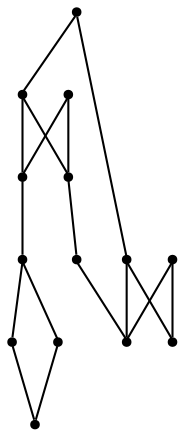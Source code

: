 graph {
  node [shape=point,comment="{\"directed\":false,\"doi\":\"10.1007/978-3-642-11805-0_9\",\"figure\":\"9 (1)\"}"]

  v0 [pos="1099.9804964109908,1709.446238847212"]
  v1 [pos="1110.4424541207247,2103.777061947909"]
  v2 [pos="1039.7023329269055,2103.777061947909"]
  v3 [pos="985.8622850285019,1830.9529110995204"]
  v4 [pos="1031.0125391050826,1765.4916080128055"]
  v5 [pos="872.3195354018101,2038.3199565540656"]
  v6 [pos="820.2516354849172,1886.9982484644106"]
  v7 [pos="801.5793983015903,2038.3199565540656"]
  v8 [pos="775.2056319569432,1952.5043587424534"]
  v9 [pos="766.849411259141,1913.0056588606399"]
  v10 [pos="745.9964224793189,1709.4462388472125"]
  v11 [pos="712.0044606053552,1986.7553701227357"]
  v12 [pos="652.2141623297402,1709.4462388472125"]
  v13 [pos="643.7036654538886,2103.777061947909"]

  v0 -- v1 [id="-1",pos="1099.9804964109908,1709.446238847212 1125.7913988690043,1750.2360154932194 1134.214283291129,1779.9676380851047 1144.7053815265033,1815.2680726831607 1162.577049574741,1875.4024399150499 1152.6696526106014,1926.8877789930862 1126.5210572708484,1966.8064389662306 1113.7824482762535,1986.2217861175534 1099.5468561216842,2011.9895146109839 1096.3861907249272,2030.9006298065183 1094.0802716632222,2044.6889060627327 1095.885711740893,2060.419696495749 1100.072276341638,2076.604728178544 1102.5907049134719,2086.341594800082 1106.047483861169,2096.1284521276298 1110.4424541207247,2103.777061947909"]
  v7 -- v5 [id="-3",pos="801.5793983015903,2038.3199565540656 872.3195354018101,2038.3199565540656 872.3195354018101,2038.3199565540656 872.3195354018101,2038.3199565540656"]
  v12 -- v10 [id="-8",pos="652.2141623297402,1709.4462388472125 745.9964224793189,1709.4462388472125 745.9964224793189,1709.4462388472125 745.9964224793189,1709.4462388472125"]
  v10 -- v0 [id="-9",pos="745.9964224793189,1709.4462388472125 1099.9804964109908,1709.446238847212 1099.9804964109908,1709.446238847212 1099.9804964109908,1709.446238847212"]
  v13 -- v2 [id="-11",pos="643.7036654538886,2103.777061947909 1039.7023329269055,2103.777061947909 1039.7023329269055,2103.777061947909 1039.7023329269055,2103.777061947909"]
  v13 -- v12 [id="-12",pos="643.7036654538886,2103.777061947909 640.426231171364,2070.7900331323794 643.8954807370208,2037.1320412722498 651.9514999389648,1989.785627365112 663.0430329788562,1924.6035980571396 647.4940175256063,1843.6742419502948 649.8999560333962,1855.3826249902895 640.3512165868004,1808.886561896584 641.9648891005405,1770.7643872694534 652.2141623297402,1709.4462388472125"]
  v12 -- v9 [id="-13",pos="652.2141623297402,1709.4462388472125 660.6204245633857,1753.4747263474896 673.2006058094113,1793.6101399161596 693.6908491267714,1823.996220987493 699.149098631393,1832.0907720739187 705.1702438354491,1839.4892693606287 711.8210279952648,1846.087533742731 715.4862444145734,1849.726424650712 719.3516269772551,1853.223484420776 723.2753542168196,1856.70388062217 740.5048490657363,1871.9845002954653 758.8934751288836,1886.9982484644106 766.849411259141,1913.0056588606399"]
  v11 -- v10 [id="-14",pos="712.0044606053552,1986.7553701227357 696.8723837209302,1936.7914085041389 698.9864715931027,1870.8882664420385 713.1427862477857,1804.28067519448 718.5259575422419,1778.9673151536417 732.911706117142,1733.9343388297339 745.9964224793189,1709.4462388472125"]
  v11 -- v9 [id="-15",pos="712.0044606053552,1986.7553701227357 712.9468193941337,1978.3022661035707 714.6773085128428,1969.9241799441247 717.0623778232308,1961.283547176014 719.3640975952148,1952.918054095181 723.6548173061636,1943.247841748324 730.0971003687658,1935.690976957841 734.2293287055437,1930.8434049086134 738.4991792190906,1926.9544332677665 745.3292603248773,1922.4361893046982 750.716567283453,1918.8681503642686 756.1206077753111,1916.1672530087556 766.849411259141,1913.0056588606399"]
  v9 -- v8 [id="-16",pos="766.849411259141,1913.0056588606399 765.477579657976,1922.8029150182547 767.9001880734465,1936.4162874048402 775.2056319569432,1952.5043587424534"]
  v8 -- v7 [id="-17",pos="775.2056319569432,1952.5043587424534 770.9941738394804,1948.00789826133 798.4771253009175,1979.6361148140643 800.6912326191747,2023.8397287888956 800.9456077753111,2028.933183878118 801.2375220365302,2033.7558241757476 801.5793983015903,2038.3199565540656"]
  v8 -- v6 [id="-18",pos="775.2056319569432,1952.5043587424534 785.942754488213,1946.6741767536507 791.3509942697924,1941.6847735665058 796.738301228368,1935.099102263017 803.576717287995,1926.771006809581 807.846567801542,1919.5809949354689 811.9787961383198,1910.6568270943378 815.2228746990825,1903.6376485997978 817.9207274680913,1895.6388812325215 820.2516354849172,1886.9982484644106"]
  v6 -- v5 [id="-19",pos="820.2516354849172,1886.9982484644106 831.4265975952148,1897.097770309448 836.6430061872614,1906.2969506350428 842.9726719346157,1917.125853417136 853.755684431209,1935.5826001600783 855.8864422110623,1955.8482981248333 852.3255081531613,1974.8176722093058 850.5866840806118,1984.0501796722408 849.0355555334756,1995.8295418826012 849.948710171012,2003.1863166462288 850.6200238959733,2008.5508409326724 852.6340286964594,2013.8861085718324 855.3610856167105,2018.9670977852559 859.418235743323,2026.515694392811 865.1225254502407,2033.1806130495936 872.3195354018101,2038.3199565540656"]
  v4 -- v3 [id="-23",pos="1031.0125391050826,1765.4916080128055 1028.6816151818564,1774.1322089802134 1025.9837624128475,1782.1267786546182 1022.7396838520848,1789.1501548420297 1018.607455515307,1798.0783931732174 1014.3334693376407,1805.2643345572728 1007.499188942133,1813.5924300107085 1002.1118819835574,1820.1781013141976 996.6995065378587,1825.1675045013424 985.8622850285019,1830.9529110995204"]
  v4 -- v1 [id="-24",pos="1031.0125391050826,1765.4916080128055 1048.058537718307,1788.070584557273 1056.0144738485646,1808.6322834708471 1065.6674956565678,1832.845211965387 1082.1213307935138,1874.1019183418964 1085.3696722695993,1919.4058366602114 1079.94062691622,1961.8171629818999 1077.2885845805322,1982.4621797388247 1074.9243844675464,2008.796723972667 1076.3212209302326,2025.2402317740698 1077.334522265057,2037.2320226842703 1080.4076388336891,2049.1571593197905 1084.5690076961073,2060.515480214899 1090.7652505564135,2077.392495207353 1099.4593072935593,2092.2936688856644 1110.4424541207247,2103.777061947909"]
  v2 -- v1 [id="-25",pos="1039.7023329269055,2103.777061947909 1110.4424541207247,2103.777061947909 1110.4424541207247,2103.777061947909 1110.4424541207247,2103.777061947909"]
  v2 -- v3 [id="-27",pos="1039.7023329269055,2103.777061947909 1039.010150004542,2089.326027228615 1038.4221858179847,2074.053802941062 1037.9092998415924,2057.922832454334 1033.4393468102744,1917.9178181388158 978.0022963058117,1817.7648095217614 985.8622850285019,1830.9529110995204"]
}